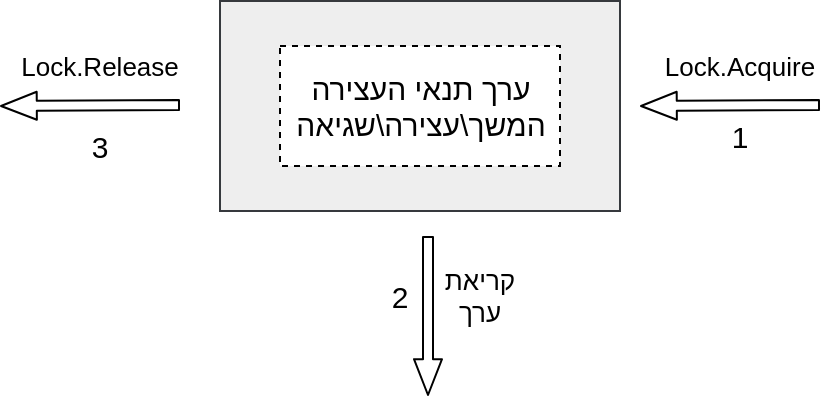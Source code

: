 <mxfile version="14.6.13" type="device"><diagram id="EfVt9tLWZ2wdRqnh70sC" name="‫עמוד-1‬"><mxGraphModel dx="1091" dy="853" grid="1" gridSize="10" guides="1" tooltips="1" connect="1" arrows="1" fold="1" page="1" pageScale="1" pageWidth="827" pageHeight="1169" math="0" shadow="0"><root><mxCell id="0"/><mxCell id="1" parent="0"/><mxCell id="IePHOdQgJIpkFf1oSXiG-3" value="" style="rounded=0;whiteSpace=wrap;html=1;fillColor=#eeeeee;strokeColor=#36393d;" vertex="1" parent="1"><mxGeometry x="310" y="352.5" width="200" height="105" as="geometry"/></mxCell><mxCell id="IePHOdQgJIpkFf1oSXiG-1" value="" style="fontStyle=0;dashed=1;" vertex="1" parent="1"><mxGeometry x="340" y="375" width="140" height="60" as="geometry"/></mxCell><mxCell id="IePHOdQgJIpkFf1oSXiG-2" value="&lt;font style=&quot;font-size: 15px&quot;&gt;ערך תנאי העצירה&lt;br style=&quot;padding: 0px ; margin: 0px&quot;&gt;המשך\עצירה\שגיאה&lt;br&gt;&lt;/font&gt;" style="text;html=1;strokeColor=none;fillColor=none;align=center;verticalAlign=middle;whiteSpace=wrap;rounded=0;fontColor=#000000;" vertex="1" parent="1"><mxGeometry x="352.5" y="389.5" width="115" height="30" as="geometry"/></mxCell><mxCell id="IePHOdQgJIpkFf1oSXiG-4" value="" style="shape=flexArrow;endArrow=classic;html=1;fontColor=#000000;endWidth=8;endSize=5.63;width=5;" edge="1" parent="1"><mxGeometry width="50" height="50" relative="1" as="geometry"><mxPoint x="610" y="404.5" as="sourcePoint"/><mxPoint x="520" y="405" as="targetPoint"/></mxGeometry></mxCell><mxCell id="IePHOdQgJIpkFf1oSXiG-5" value="" style="shape=flexArrow;endArrow=classic;html=1;fontColor=#000000;endWidth=8;endSize=5.63;width=5;" edge="1" parent="1"><mxGeometry width="50" height="50" relative="1" as="geometry"><mxPoint x="290" y="404.5" as="sourcePoint"/><mxPoint x="200" y="405" as="targetPoint"/></mxGeometry></mxCell><mxCell id="IePHOdQgJIpkFf1oSXiG-7" value="&lt;font style=&quot;font-size: 13px&quot;&gt;Lock.Acquire&lt;/font&gt;" style="text;html=1;strokeColor=none;fillColor=none;align=center;verticalAlign=middle;whiteSpace=wrap;rounded=0;fontColor=#000000;" vertex="1" parent="1"><mxGeometry x="550" y="375" width="40" height="20" as="geometry"/></mxCell><mxCell id="IePHOdQgJIpkFf1oSXiG-8" value="&lt;font style=&quot;font-size: 13px&quot;&gt;Lock.Release&lt;/font&gt;" style="text;html=1;strokeColor=none;fillColor=none;align=center;verticalAlign=middle;whiteSpace=wrap;rounded=0;fontColor=#000000;" vertex="1" parent="1"><mxGeometry x="230" y="375" width="40" height="20" as="geometry"/></mxCell><mxCell id="IePHOdQgJIpkFf1oSXiG-10" value="" style="shape=flexArrow;endArrow=classic;html=1;fontColor=#000000;endWidth=8;endSize=5.63;width=5;" edge="1" parent="1"><mxGeometry width="50" height="50" relative="1" as="geometry"><mxPoint x="414" y="470" as="sourcePoint"/><mxPoint x="414" y="550" as="targetPoint"/></mxGeometry></mxCell><mxCell id="IePHOdQgJIpkFf1oSXiG-12" value="&lt;span style=&quot;font-size: 13px&quot;&gt;קריאת&lt;br&gt;ערך&lt;br&gt;&lt;/span&gt;" style="text;html=1;strokeColor=none;fillColor=none;align=center;verticalAlign=middle;whiteSpace=wrap;rounded=0;fontColor=#000000;" vertex="1" parent="1"><mxGeometry x="420" y="490" width="40" height="20" as="geometry"/></mxCell><mxCell id="IePHOdQgJIpkFf1oSXiG-13" value="&lt;font style=&quot;font-size: 15px&quot;&gt;1&lt;/font&gt;" style="text;html=1;strokeColor=none;fillColor=none;align=center;verticalAlign=middle;whiteSpace=wrap;rounded=0;fontColor=#000000;" vertex="1" parent="1"><mxGeometry x="550" y="410" width="40" height="20" as="geometry"/></mxCell><mxCell id="IePHOdQgJIpkFf1oSXiG-14" value="&lt;font style=&quot;font-size: 15px&quot;&gt;2&lt;/font&gt;" style="text;html=1;strokeColor=none;fillColor=none;align=center;verticalAlign=middle;whiteSpace=wrap;rounded=0;fontColor=#000000;" vertex="1" parent="1"><mxGeometry x="380" y="490" width="40" height="20" as="geometry"/></mxCell><mxCell id="IePHOdQgJIpkFf1oSXiG-15" value="&lt;span style=&quot;font-size: 15px&quot;&gt;3&lt;/span&gt;" style="text;html=1;strokeColor=none;fillColor=none;align=center;verticalAlign=middle;whiteSpace=wrap;rounded=0;fontColor=#000000;" vertex="1" parent="1"><mxGeometry x="230" y="415" width="40" height="20" as="geometry"/></mxCell></root></mxGraphModel></diagram></mxfile>